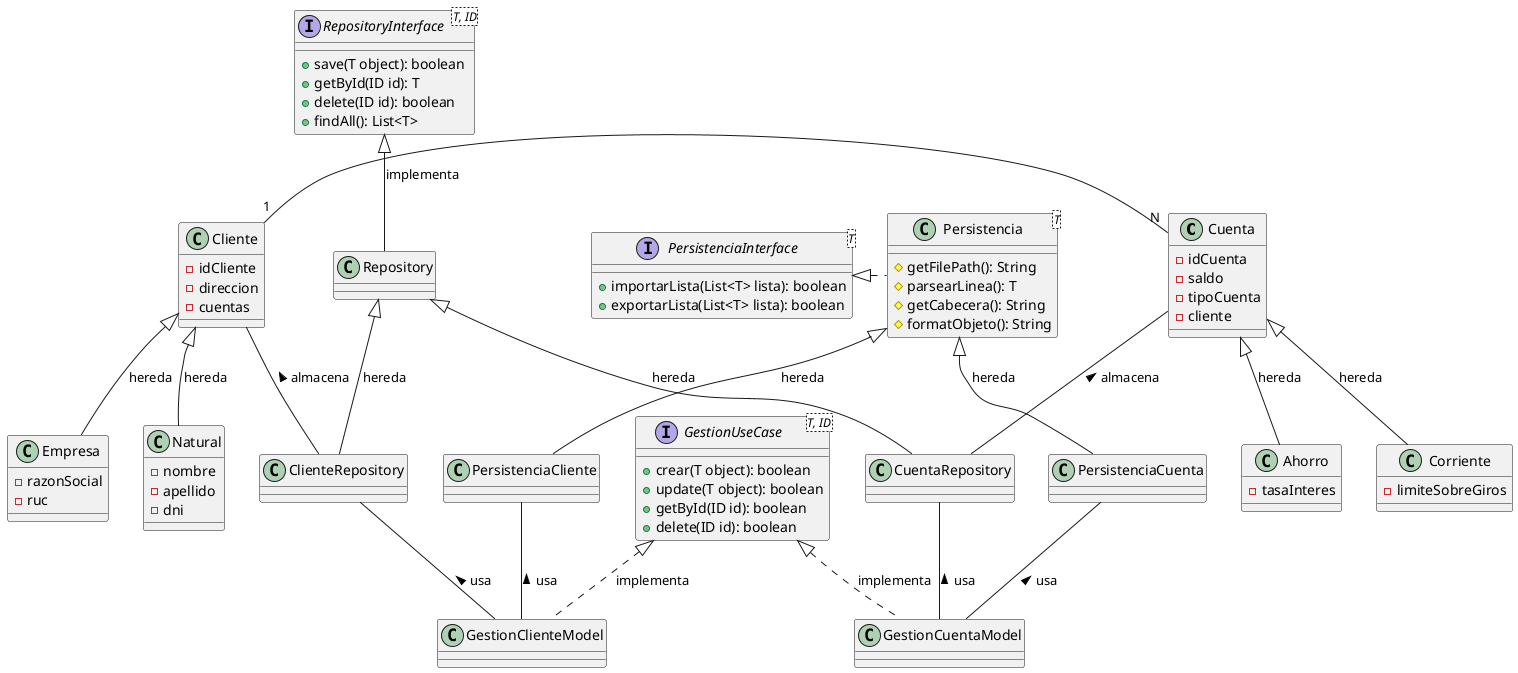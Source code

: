 @startuml
'https://plantuml.com/class-diagram

class Cuenta {
    -idCuenta
    -saldo
    -tipoCuenta
    -cliente
}
class Cliente {
    - idCliente
    - direccion
    -cuentas
}

class Corriente {
-limiteSobreGiros
}
class Ahorro {
-tasaInteres
}
class Natural {
-nombre
-apellido
-dni
}
class Empresa {
-razonSocial
-ruc
}

class ClienteRepository {
}
class CuentaRepository {
}
class Persistencia<T> {
#getFilePath(): String
#parsearLinea(): T
#getCabecera(): String
#formatObjeto(): String
}
class Repository {
}
class PersistenciaCliente
class PersistenciaCuenta
class GestionClienteModel
class GestionCuentaModel

interface RepositoryInterface<T, ID> {
+save(T object): boolean
+getById(ID id): T
+delete(ID id): boolean
+findAll(): List<T>
}
interface PersistenciaInterface<T> {
+importarLista(List<T> lista): boolean
+exportarLista(List<T> lista): boolean
}
interface GestionUseCase<T, ID> {
+crear(T object): boolean
+update(T object): boolean
+getById(ID id): boolean
+delete(ID id): boolean
}

Cliente -- ClienteRepository: almacena <
Cuenta -- CuentaRepository: almacena <

Cliente "1" - "N" Cuenta
Cliente <|-- Natural: hereda
Cliente <|-- Empresa: hereda
Cuenta <|-- Ahorro: hereda
Cuenta <|-- Corriente: hereda

RepositoryInterface <|-- Repository: implementa
Repository <|-- ClienteRepository: hereda
Repository <|-- CuentaRepository: hereda

PersistenciaInterface <|. Persistencia
Persistencia <|-- PersistenciaCliente: hereda
Persistencia <|-- PersistenciaCuenta: hereda

GestionUseCase <|.. GestionClienteModel: implementa
GestionUseCase <|.. GestionCuentaModel: implementa

PersistenciaCliente -- GestionClienteModel: usa <
PersistenciaCuenta -- GestionCuentaModel: usa <

ClienteRepository -- GestionClienteModel: usa <
CuentaRepository -- GestionCuentaModel: usa <
@enduml